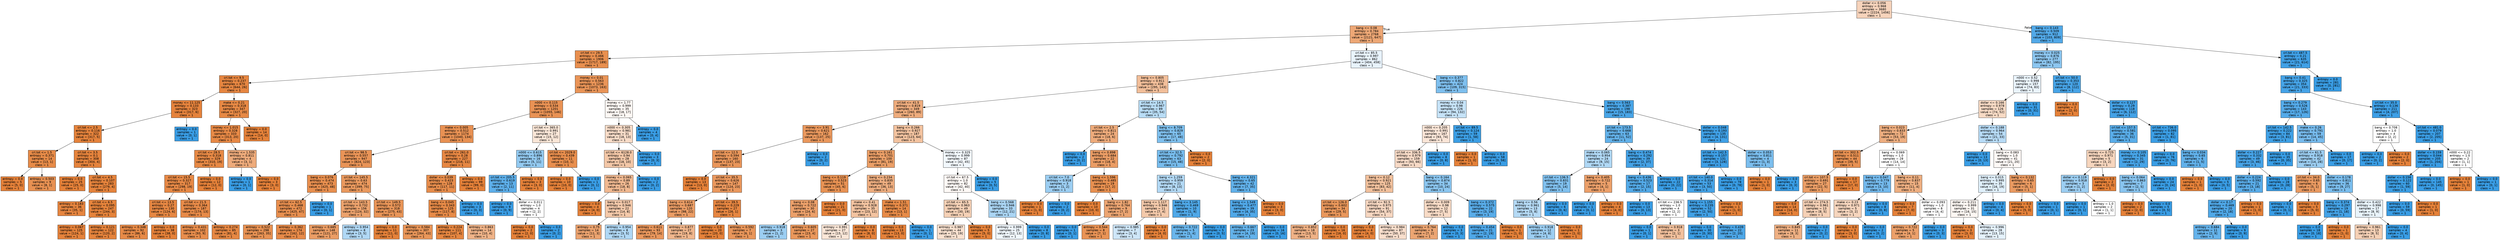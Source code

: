 digraph Tree {
node [shape=box, style="filled", color="black", fontname="helvetica"] ;
edge [fontname="helvetica"] ;
0 [label="dollar <= 0.056\nentropy = 0.968\nsamples = 3680\nvalue = [2224, 1456]\nclass = 1", fillcolor="#f6d3bb"] ;
1 [label="bang <= 0.08\nentropy = 0.784\nsamples = 2768\nvalue = [2121, 647]\nclass = 1", fillcolor="#eda775"] ;
0 -> 1 [labeldistance=2.5, labelangle=45, headlabel="True"] ;
2 [label="crl.tot <= 29.5\nentropy = 0.466\nsamples = 1906\nvalue = [1717, 189]\nclass = 1", fillcolor="#e88f4f"] ;
1 -> 2 ;
3 [label="crl.tot <= 9.5\nentropy = 0.237\nsamples = 670\nvalue = [644, 26]\nclass = 1", fillcolor="#e68641"] ;
2 -> 3 ;
4 [label="money <= 11.125\nentropy = 0.133\nsamples = 323\nvalue = [317, 6]\nclass = 1", fillcolor="#e5833d"] ;
3 -> 4 ;
5 [label="crl.tot <= 2.5\nentropy = 0.116\nsamples = 322\nvalue = [317, 5]\nclass = 1", fillcolor="#e5833c"] ;
4 -> 5 ;
6 [label="crl.tot <= 1.5\nentropy = 0.371\nsamples = 14\nvalue = [13, 1]\nclass = 1", fillcolor="#e78b48"] ;
5 -> 6 ;
7 [label="entropy = 0.0\nsamples = 5\nvalue = [5, 0]\nclass = 1", fillcolor="#e58139"] ;
6 -> 7 ;
8 [label="entropy = 0.503\nsamples = 9\nvalue = [8, 1]\nclass = 1", fillcolor="#e89152"] ;
6 -> 8 ;
9 [label="crl.tot <= 3.5\nentropy = 0.1\nsamples = 308\nvalue = [304, 4]\nclass = 1", fillcolor="#e5833c"] ;
5 -> 9 ;
10 [label="entropy = 0.0\nsamples = 25\nvalue = [25, 0]\nclass = 1", fillcolor="#e58139"] ;
9 -> 10 ;
11 [label="crl.tot <= 4.5\nentropy = 0.107\nsamples = 283\nvalue = [279, 4]\nclass = 1", fillcolor="#e5833c"] ;
9 -> 11 ;
12 [label="entropy = 0.183\nsamples = 36\nvalue = [35, 1]\nclass = 1", fillcolor="#e6853f"] ;
11 -> 12 ;
13 [label="crl.tot <= 6.5\nentropy = 0.095\nsamples = 247\nvalue = [244, 3]\nclass = 1", fillcolor="#e5833b"] ;
11 -> 13 ;
14 [label="entropy = 0.067\nsamples = 125\nvalue = [124, 1]\nclass = 1", fillcolor="#e5823b"] ;
13 -> 14 ;
15 [label="entropy = 0.121\nsamples = 122\nvalue = [120, 2]\nclass = 1", fillcolor="#e5833c"] ;
13 -> 15 ;
16 [label="entropy = 0.0\nsamples = 1\nvalue = [0, 1]\nclass = 1", fillcolor="#399de5"] ;
4 -> 16 ;
17 [label="make <= 0.21\nentropy = 0.318\nsamples = 347\nvalue = [327, 20]\nclass = 1", fillcolor="#e78945"] ;
3 -> 17 ;
18 [label="money <= 1.015\nentropy = 0.328\nsamples = 333\nvalue = [313, 20]\nclass = 1", fillcolor="#e78946"] ;
17 -> 18 ;
19 [label="crl.tot <= 28.5\nentropy = 0.318\nsamples = 329\nvalue = [310, 19]\nclass = 1", fillcolor="#e78945"] ;
18 -> 19 ;
20 [label="crl.tot <= 15.5\nentropy = 0.327\nsamples = 317\nvalue = [298, 19]\nclass = 1", fillcolor="#e78946"] ;
19 -> 20 ;
21 [label="crl.tot <= 13.5\nentropy = 0.27\nsamples = 130\nvalue = [124, 6]\nclass = 1", fillcolor="#e68743"] ;
20 -> 21 ;
22 [label="entropy = 0.348\nsamples = 92\nvalue = [86, 6]\nclass = 1", fillcolor="#e78a47"] ;
21 -> 22 ;
23 [label="entropy = 0.0\nsamples = 38\nvalue = [38, 0]\nclass = 1", fillcolor="#e58139"] ;
21 -> 23 ;
24 [label="crl.tot <= 21.5\nentropy = 0.364\nsamples = 187\nvalue = [174, 13]\nclass = 1", fillcolor="#e78a48"] ;
20 -> 24 ;
25 [label="entropy = 0.431\nsamples = 102\nvalue = [93, 9]\nclass = 1", fillcolor="#e88d4c"] ;
24 -> 25 ;
26 [label="entropy = 0.274\nsamples = 85\nvalue = [81, 4]\nclass = 1", fillcolor="#e68743"] ;
24 -> 26 ;
27 [label="entropy = 0.0\nsamples = 12\nvalue = [12, 0]\nclass = 1", fillcolor="#e58139"] ;
19 -> 27 ;
28 [label="money <= 1.535\nentropy = 0.811\nsamples = 4\nvalue = [3, 1]\nclass = 1", fillcolor="#eeab7b"] ;
18 -> 28 ;
29 [label="entropy = 0.0\nsamples = 1\nvalue = [0, 1]\nclass = 1", fillcolor="#399de5"] ;
28 -> 29 ;
30 [label="entropy = 0.0\nsamples = 3\nvalue = [3, 0]\nclass = 1", fillcolor="#e58139"] ;
28 -> 30 ;
31 [label="entropy = 0.0\nsamples = 14\nvalue = [14, 0]\nclass = 1", fillcolor="#e58139"] ;
17 -> 31 ;
32 [label="money <= 0.01\nentropy = 0.563\nsamples = 1236\nvalue = [1073, 163]\nclass = 1", fillcolor="#e99457"] ;
2 -> 32 ;
33 [label="n000 <= 0.115\nentropy = 0.534\nsamples = 1201\nvalue = [1055, 146]\nclass = 1", fillcolor="#e99254"] ;
32 -> 33 ;
34 [label="make <= 0.005\nentropy = 0.512\nsamples = 1174\nvalue = [1040, 134]\nclass = 1", fillcolor="#e89153"] ;
33 -> 34 ;
35 [label="crl.tot <= 98.5\nentropy = 0.557\nsamples = 947\nvalue = [824, 123]\nclass = 1", fillcolor="#e99457"] ;
34 -> 35 ;
36 [label="bang <= 0.076\nentropy = 0.474\nsamples = 473\nvalue = [425, 48]\nclass = 1", fillcolor="#e88f4f"] ;
35 -> 36 ;
37 [label="crl.tot <= 62.5\nentropy = 0.468\nsamples = 472\nvalue = [425, 47]\nclass = 1", fillcolor="#e88f4f"] ;
36 -> 37 ;
38 [label="entropy = 0.522\nsamples = 298\nvalue = [263, 35]\nclass = 1", fillcolor="#e89253"] ;
37 -> 38 ;
39 [label="entropy = 0.362\nsamples = 174\nvalue = [162, 12]\nclass = 1", fillcolor="#e78a48"] ;
37 -> 39 ;
40 [label="entropy = 0.0\nsamples = 1\nvalue = [0, 1]\nclass = 1", fillcolor="#399de5"] ;
36 -> 40 ;
41 [label="crl.tot <= 145.5\nentropy = 0.63\nsamples = 474\nvalue = [399, 75]\nclass = 1", fillcolor="#ea995e"] ;
35 -> 41 ;
42 [label="crl.tot <= 143.5\nentropy = 0.732\nsamples = 156\nvalue = [124, 32]\nclass = 1", fillcolor="#eca26c"] ;
41 -> 42 ;
43 [label="entropy = 0.685\nsamples = 148\nvalue = [121, 27]\nclass = 1", fillcolor="#eb9d65"] ;
42 -> 43 ;
44 [label="entropy = 0.954\nsamples = 8\nvalue = [3, 5]\nclass = 1", fillcolor="#b0d8f5"] ;
42 -> 44 ;
45 [label="crl.tot <= 149.5\nentropy = 0.572\nsamples = 318\nvalue = [275, 43]\nclass = 1", fillcolor="#e99558"] ;
41 -> 45 ;
46 [label="entropy = 0.0\nsamples = 11\nvalue = [11, 0]\nclass = 1", fillcolor="#e58139"] ;
45 -> 46 ;
47 [label="entropy = 0.584\nsamples = 307\nvalue = [264, 43]\nclass = 1", fillcolor="#e99659"] ;
45 -> 47 ;
48 [label="crl.tot <= 261.0\nentropy = 0.28\nsamples = 227\nvalue = [216, 11]\nclass = 1", fillcolor="#e68743"] ;
34 -> 48 ;
49 [label="dollar <= 0.039\nentropy = 0.423\nsamples = 128\nvalue = [117, 11]\nclass = 1", fillcolor="#e78d4c"] ;
48 -> 49 ;
50 [label="bang <= 0.045\nentropy = 0.343\nsamples = 125\nvalue = [117, 8]\nclass = 1", fillcolor="#e78a47"] ;
49 -> 50 ;
51 [label="entropy = 0.224\nsamples = 111\nvalue = [107, 4]\nclass = 1", fillcolor="#e68640"] ;
50 -> 51 ;
52 [label="entropy = 0.863\nsamples = 14\nvalue = [10, 4]\nclass = 1", fillcolor="#efb388"] ;
50 -> 52 ;
53 [label="entropy = 0.0\nsamples = 3\nvalue = [0, 3]\nclass = 1", fillcolor="#399de5"] ;
49 -> 53 ;
54 [label="entropy = 0.0\nsamples = 99\nvalue = [99, 0]\nclass = 1", fillcolor="#e58139"] ;
48 -> 54 ;
55 [label="crl.tot <= 365.0\nentropy = 0.991\nsamples = 27\nvalue = [15, 12]\nclass = 1", fillcolor="#fae6d7"] ;
33 -> 55 ;
56 [label="n000 <= 0.615\nentropy = 0.896\nsamples = 16\nvalue = [5, 11]\nclass = 1", fillcolor="#93caf1"] ;
55 -> 56 ;
57 [label="crl.tot <= 205.5\nentropy = 0.619\nsamples = 13\nvalue = [2, 11]\nclass = 1", fillcolor="#5dafea"] ;
56 -> 57 ;
58 [label="entropy = 0.0\nsamples = 9\nvalue = [0, 9]\nclass = 1", fillcolor="#399de5"] ;
57 -> 58 ;
59 [label="dollar <= 0.011\nentropy = 1.0\nsamples = 4\nvalue = [2, 2]\nclass = 1", fillcolor="#ffffff"] ;
57 -> 59 ;
60 [label="entropy = 0.0\nsamples = 2\nvalue = [2, 0]\nclass = 1", fillcolor="#e58139"] ;
59 -> 60 ;
61 [label="entropy = 0.0\nsamples = 2\nvalue = [0, 2]\nclass = 1", fillcolor="#399de5"] ;
59 -> 61 ;
62 [label="entropy = 0.0\nsamples = 3\nvalue = [3, 0]\nclass = 1", fillcolor="#e58139"] ;
56 -> 62 ;
63 [label="crl.tot <= 2029.0\nentropy = 0.439\nsamples = 11\nvalue = [10, 1]\nclass = 1", fillcolor="#e88e4d"] ;
55 -> 63 ;
64 [label="entropy = 0.0\nsamples = 10\nvalue = [10, 0]\nclass = 1", fillcolor="#e58139"] ;
63 -> 64 ;
65 [label="entropy = 0.0\nsamples = 1\nvalue = [0, 1]\nclass = 1", fillcolor="#399de5"] ;
63 -> 65 ;
66 [label="money <= 1.77\nentropy = 0.999\nsamples = 35\nvalue = [18, 17]\nclass = 1", fillcolor="#fef8f4"] ;
32 -> 66 ;
67 [label="n000 <= 0.305\nentropy = 0.981\nsamples = 31\nvalue = [18, 13]\nclass = 1", fillcolor="#f8dcc8"] ;
66 -> 67 ;
68 [label="crl.tot <= 6128.0\nentropy = 0.94\nsamples = 28\nvalue = [18, 10]\nclass = 1", fillcolor="#f3c7a7"] ;
67 -> 68 ;
69 [label="money <= 0.065\nentropy = 0.89\nsamples = 26\nvalue = [18, 8]\nclass = 1", fillcolor="#f1b991"] ;
68 -> 69 ;
70 [label="entropy = 0.0\nsamples = 4\nvalue = [4, 0]\nclass = 1", fillcolor="#e58139"] ;
69 -> 70 ;
71 [label="bang <= 0.017\nentropy = 0.946\nsamples = 22\nvalue = [14, 8]\nclass = 1", fillcolor="#f4c9aa"] ;
69 -> 71 ;
72 [label="entropy = 0.75\nsamples = 14\nvalue = [11, 3]\nclass = 1", fillcolor="#eca36f"] ;
71 -> 72 ;
73 [label="entropy = 0.954\nsamples = 8\nvalue = [3, 5]\nclass = 1", fillcolor="#b0d8f5"] ;
71 -> 73 ;
74 [label="entropy = 0.0\nsamples = 2\nvalue = [0, 2]\nclass = 1", fillcolor="#399de5"] ;
68 -> 74 ;
75 [label="entropy = 0.0\nsamples = 3\nvalue = [0, 3]\nclass = 1", fillcolor="#399de5"] ;
67 -> 75 ;
76 [label="entropy = 0.0\nsamples = 4\nvalue = [0, 4]\nclass = 1", fillcolor="#399de5"] ;
66 -> 76 ;
77 [label="crl.tot <= 85.5\nentropy = 0.997\nsamples = 862\nvalue = [404, 458]\nclass = 1", fillcolor="#e8f3fc"] ;
1 -> 77 ;
78 [label="bang <= 0.805\nentropy = 0.911\nsamples = 438\nvalue = [295, 143]\nclass = 1", fillcolor="#f2be99"] ;
77 -> 78 ;
79 [label="crl.tot <= 41.5\nentropy = 0.819\nsamples = 349\nvalue = [260, 89]\nclass = 1", fillcolor="#eeac7d"] ;
78 -> 79 ;
80 [label="money <= 3.91\nentropy = 0.621\nsamples = 162\nvalue = [137, 25]\nclass = 1", fillcolor="#ea985d"] ;
79 -> 80 ;
81 [label="crl.tot <= 12.5\nentropy = 0.594\nsamples = 160\nvalue = [137, 23]\nclass = 1", fillcolor="#e9965a"] ;
80 -> 81 ;
82 [label="entropy = 0.0\nsamples = 13\nvalue = [13, 0]\nclass = 1", fillcolor="#e58139"] ;
81 -> 82 ;
83 [label="crl.tot <= 35.5\nentropy = 0.626\nsamples = 147\nvalue = [124, 23]\nclass = 1", fillcolor="#ea985e"] ;
81 -> 83 ;
84 [label="bang <= 0.614\nentropy = 0.687\nsamples = 120\nvalue = [98, 22]\nclass = 1", fillcolor="#eb9d65"] ;
83 -> 84 ;
85 [label="entropy = 0.611\nsamples = 93\nvalue = [79, 14]\nclass = 1", fillcolor="#ea975c"] ;
84 -> 85 ;
86 [label="entropy = 0.877\nsamples = 27\nvalue = [19, 8]\nclass = 1", fillcolor="#f0b68c"] ;
84 -> 86 ;
87 [label="crl.tot <= 39.5\nentropy = 0.229\nsamples = 27\nvalue = [26, 1]\nclass = 1", fillcolor="#e68641"] ;
83 -> 87 ;
88 [label="entropy = 0.0\nsamples = 20\nvalue = [20, 0]\nclass = 1", fillcolor="#e58139"] ;
87 -> 88 ;
89 [label="entropy = 0.592\nsamples = 7\nvalue = [6, 1]\nclass = 1", fillcolor="#e9965a"] ;
87 -> 89 ;
90 [label="entropy = 0.0\nsamples = 2\nvalue = [0, 2]\nclass = 1", fillcolor="#399de5"] ;
80 -> 90 ;
91 [label="bang <= 0.266\nentropy = 0.927\nsamples = 187\nvalue = [123, 64]\nclass = 1", fillcolor="#f3c3a0"] ;
79 -> 91 ;
92 [label="bang <= 0.161\nentropy = 0.701\nsamples = 100\nvalue = [81, 19]\nclass = 1", fillcolor="#eb9f67"] ;
91 -> 92 ;
93 [label="bang <= 0.119\nentropy = 0.523\nsamples = 51\nvalue = [45, 6]\nclass = 1", fillcolor="#e89253"] ;
92 -> 93 ;
94 [label="bang <= 0.08\nentropy = 0.722\nsamples = 30\nvalue = [24, 6]\nclass = 1", fillcolor="#eca06a"] ;
93 -> 94 ;
95 [label="entropy = 0.918\nsamples = 3\nvalue = [1, 2]\nclass = 1", fillcolor="#9ccef2"] ;
94 -> 95 ;
96 [label="entropy = 0.605\nsamples = 27\nvalue = [23, 4]\nclass = 1", fillcolor="#ea975b"] ;
94 -> 96 ;
97 [label="entropy = 0.0\nsamples = 21\nvalue = [21, 0]\nclass = 1", fillcolor="#e58139"] ;
93 -> 97 ;
98 [label="bang <= 0.234\nentropy = 0.835\nsamples = 49\nvalue = [36, 13]\nclass = 1", fillcolor="#eeae80"] ;
92 -> 98 ;
99 [label="make <= 0.41\nentropy = 0.928\nsamples = 35\nvalue = [23, 12]\nclass = 1", fillcolor="#f3c3a0"] ;
98 -> 99 ;
100 [label="entropy = 0.991\nsamples = 27\nvalue = [15, 12]\nclass = 1", fillcolor="#fae6d7"] ;
99 -> 100 ;
101 [label="entropy = 0.0\nsamples = 8\nvalue = [8, 0]\nclass = 1", fillcolor="#e58139"] ;
99 -> 101 ;
102 [label="make <= 1.51\nentropy = 0.371\nsamples = 14\nvalue = [13, 1]\nclass = 1", fillcolor="#e78b48"] ;
98 -> 102 ;
103 [label="entropy = 0.0\nsamples = 13\nvalue = [13, 0]\nclass = 1", fillcolor="#e58139"] ;
102 -> 103 ;
104 [label="entropy = 0.0\nsamples = 1\nvalue = [0, 1]\nclass = 1", fillcolor="#399de5"] ;
102 -> 104 ;
105 [label="money <= 0.325\nentropy = 0.999\nsamples = 87\nvalue = [42, 45]\nclass = 1", fillcolor="#f2f8fd"] ;
91 -> 105 ;
106 [label="crl.tot <= 67.5\nentropy = 1.0\nsamples = 82\nvalue = [42, 40]\nclass = 1", fillcolor="#fef9f6"] ;
105 -> 106 ;
107 [label="crl.tot <= 65.5\nentropy = 0.963\nsamples = 49\nvalue = [30, 19]\nclass = 1", fillcolor="#f5d1b6"] ;
106 -> 107 ;
108 [label="entropy = 0.987\nsamples = 44\nvalue = [25, 19]\nclass = 1", fillcolor="#f9e1cf"] ;
107 -> 108 ;
109 [label="entropy = 0.0\nsamples = 5\nvalue = [5, 0]\nclass = 1", fillcolor="#e58139"] ;
107 -> 109 ;
110 [label="bang <= 0.568\nentropy = 0.946\nsamples = 33\nvalue = [12, 21]\nclass = 1", fillcolor="#aad5f4"] ;
106 -> 110 ;
111 [label="entropy = 0.999\nsamples = 25\nvalue = [12, 13]\nclass = 1", fillcolor="#f0f7fd"] ;
110 -> 111 ;
112 [label="entropy = 0.0\nsamples = 8\nvalue = [0, 8]\nclass = 1", fillcolor="#399de5"] ;
110 -> 112 ;
113 [label="entropy = 0.0\nsamples = 5\nvalue = [0, 5]\nclass = 1", fillcolor="#399de5"] ;
105 -> 113 ;
114 [label="crl.tot <= 14.5\nentropy = 0.967\nsamples = 89\nvalue = [35, 54]\nclass = 1", fillcolor="#b9ddf6"] ;
78 -> 114 ;
115 [label="crl.tot <= 2.5\nentropy = 0.811\nsamples = 24\nvalue = [18, 6]\nclass = 1", fillcolor="#eeab7b"] ;
114 -> 115 ;
116 [label="entropy = 0.0\nsamples = 2\nvalue = [0, 2]\nclass = 1", fillcolor="#399de5"] ;
115 -> 116 ;
117 [label="bang <= 0.898\nentropy = 0.684\nsamples = 22\nvalue = [18, 4]\nclass = 1", fillcolor="#eb9d65"] ;
115 -> 117 ;
118 [label="crl.tot <= 7.0\nentropy = 0.918\nsamples = 3\nvalue = [1, 2]\nclass = 1", fillcolor="#9ccef2"] ;
117 -> 118 ;
119 [label="entropy = 0.0\nsamples = 1\nvalue = [1, 0]\nclass = 1", fillcolor="#e58139"] ;
118 -> 119 ;
120 [label="entropy = 0.0\nsamples = 2\nvalue = [0, 2]\nclass = 1", fillcolor="#399de5"] ;
118 -> 120 ;
121 [label="bang <= 1.596\nentropy = 0.485\nsamples = 19\nvalue = [17, 2]\nclass = 1", fillcolor="#e89050"] ;
117 -> 121 ;
122 [label="entropy = 0.0\nsamples = 10\nvalue = [10, 0]\nclass = 1", fillcolor="#e58139"] ;
121 -> 122 ;
123 [label="bang <= 1.82\nentropy = 0.764\nsamples = 9\nvalue = [7, 2]\nclass = 1", fillcolor="#eca572"] ;
121 -> 123 ;
124 [label="entropy = 0.0\nsamples = 1\nvalue = [0, 1]\nclass = 1", fillcolor="#399de5"] ;
123 -> 124 ;
125 [label="entropy = 0.544\nsamples = 8\nvalue = [7, 1]\nclass = 1", fillcolor="#e99355"] ;
123 -> 125 ;
126 [label="bang <= 8.709\nentropy = 0.829\nsamples = 65\nvalue = [17, 48]\nclass = 1", fillcolor="#7fc0ee"] ;
114 -> 126 ;
127 [label="crl.tot <= 32.5\nentropy = 0.792\nsamples = 63\nvalue = [15, 48]\nclass = 1", fillcolor="#77bced"] ;
126 -> 127 ;
128 [label="bang <= 1.259\nentropy = 0.959\nsamples = 21\nvalue = [8, 13]\nclass = 1", fillcolor="#b3d9f5"] ;
127 -> 128 ;
129 [label="bang <= 1.117\nentropy = 0.946\nsamples = 11\nvalue = [7, 4]\nclass = 1", fillcolor="#f4c9aa"] ;
128 -> 129 ;
130 [label="entropy = 0.985\nsamples = 7\nvalue = [3, 4]\nclass = 1", fillcolor="#cee6f8"] ;
129 -> 130 ;
131 [label="entropy = 0.0\nsamples = 4\nvalue = [4, 0]\nclass = 1", fillcolor="#e58139"] ;
129 -> 131 ;
132 [label="bang <= 3.145\nentropy = 0.469\nsamples = 10\nvalue = [1, 9]\nclass = 1", fillcolor="#4fa8e8"] ;
128 -> 132 ;
133 [label="entropy = 0.722\nsamples = 5\nvalue = [1, 4]\nclass = 1", fillcolor="#6ab6ec"] ;
132 -> 133 ;
134 [label="entropy = 0.0\nsamples = 5\nvalue = [0, 5]\nclass = 1", fillcolor="#399de5"] ;
132 -> 134 ;
135 [label="bang <= 4.321\nentropy = 0.65\nsamples = 42\nvalue = [7, 35]\nclass = 1", fillcolor="#61b1ea"] ;
127 -> 135 ;
136 [label="bang <= 1.549\nentropy = 0.477\nsamples = 39\nvalue = [4, 35]\nclass = 1", fillcolor="#50a8e8"] ;
135 -> 136 ;
137 [label="entropy = 0.667\nsamples = 23\nvalue = [4, 19]\nclass = 1", fillcolor="#63b2ea"] ;
136 -> 137 ;
138 [label="entropy = 0.0\nsamples = 16\nvalue = [0, 16]\nclass = 1", fillcolor="#399de5"] ;
136 -> 138 ;
139 [label="entropy = 0.0\nsamples = 3\nvalue = [3, 0]\nclass = 1", fillcolor="#e58139"] ;
135 -> 139 ;
140 [label="entropy = 0.0\nsamples = 2\nvalue = [2, 0]\nclass = 1", fillcolor="#e58139"] ;
126 -> 140 ;
141 [label="bang <= 0.377\nentropy = 0.822\nsamples = 424\nvalue = [109, 315]\nclass = 1", fillcolor="#7ebfee"] ;
77 -> 141 ;
142 [label="money <= 0.04\nentropy = 0.98\nsamples = 226\nvalue = [94, 132]\nclass = 1", fillcolor="#c6e3f8"] ;
141 -> 142 ;
143 [label="n000 <= 0.205\nentropy = 0.991\nsamples = 167\nvalue = [93, 74]\nclass = 1", fillcolor="#fae5d7"] ;
142 -> 143 ;
144 [label="crl.tot <= 336.5\nentropy = 0.979\nsamples = 159\nvalue = [93, 66]\nclass = 1", fillcolor="#f7dac6"] ;
143 -> 144 ;
145 [label="bang <= 0.12\nentropy = 0.921\nsamples = 125\nvalue = [83, 42]\nclass = 1", fillcolor="#f2c19d"] ;
144 -> 145 ;
146 [label="crl.tot <= 126.0\nentropy = 0.602\nsamples = 34\nvalue = [29, 5]\nclass = 1", fillcolor="#e9975b"] ;
145 -> 146 ;
147 [label="entropy = 0.852\nsamples = 18\nvalue = [13, 5]\nclass = 1", fillcolor="#efb185"] ;
146 -> 147 ;
148 [label="entropy = 0.0\nsamples = 16\nvalue = [16, 0]\nclass = 1", fillcolor="#e58139"] ;
146 -> 148 ;
149 [label="crl.tot <= 92.5\nentropy = 0.975\nsamples = 91\nvalue = [54, 37]\nclass = 1", fillcolor="#f7d7c1"] ;
145 -> 149 ;
150 [label="entropy = 0.0\nsamples = 4\nvalue = [4, 0]\nclass = 1", fillcolor="#e58139"] ;
149 -> 150 ;
151 [label="entropy = 0.984\nsamples = 87\nvalue = [50, 37]\nclass = 1", fillcolor="#f8decc"] ;
149 -> 151 ;
152 [label="bang <= 0.164\nentropy = 0.874\nsamples = 34\nvalue = [10, 24]\nclass = 1", fillcolor="#8bc6f0"] ;
144 -> 152 ;
153 [label="dollar <= 0.009\nentropy = 0.98\nsamples = 12\nvalue = [7, 5]\nclass = 1", fillcolor="#f8dbc6"] ;
152 -> 153 ;
154 [label="entropy = 0.764\nsamples = 9\nvalue = [7, 2]\nclass = 1", fillcolor="#eca572"] ;
153 -> 154 ;
155 [label="entropy = 0.0\nsamples = 3\nvalue = [0, 3]\nclass = 1", fillcolor="#399de5"] ;
153 -> 155 ;
156 [label="bang <= 0.372\nentropy = 0.575\nsamples = 22\nvalue = [3, 19]\nclass = 1", fillcolor="#58ace9"] ;
152 -> 156 ;
157 [label="entropy = 0.454\nsamples = 21\nvalue = [2, 19]\nclass = 1", fillcolor="#4ea7e8"] ;
156 -> 157 ;
158 [label="entropy = 0.0\nsamples = 1\nvalue = [1, 0]\nclass = 1", fillcolor="#e58139"] ;
156 -> 158 ;
159 [label="entropy = 0.0\nsamples = 8\nvalue = [0, 8]\nclass = 1", fillcolor="#399de5"] ;
143 -> 159 ;
160 [label="crl.tot <= 89.5\nentropy = 0.124\nsamples = 59\nvalue = [1, 58]\nclass = 1", fillcolor="#3c9fe5"] ;
142 -> 160 ;
161 [label="entropy = 0.0\nsamples = 1\nvalue = [1, 0]\nclass = 1", fillcolor="#e58139"] ;
160 -> 161 ;
162 [label="entropy = 0.0\nsamples = 58\nvalue = [0, 58]\nclass = 1", fillcolor="#399de5"] ;
160 -> 162 ;
163 [label="bang <= 0.563\nentropy = 0.387\nsamples = 198\nvalue = [15, 183]\nclass = 1", fillcolor="#49a5e7"] ;
141 -> 163 ;
164 [label="crl.tot <= 173.5\nentropy = 0.668\nsamples = 63\nvalue = [11, 52]\nclass = 1", fillcolor="#63b2ea"] ;
163 -> 164 ;
165 [label="make <= 0.065\nentropy = 0.954\nsamples = 24\nvalue = [9, 15]\nclass = 1", fillcolor="#b0d8f5"] ;
164 -> 165 ;
166 [label="crl.tot <= 136.5\nentropy = 0.831\nsamples = 19\nvalue = [5, 14]\nclass = 1", fillcolor="#80c0ee"] ;
165 -> 166 ;
167 [label="bang <= 0.56\nentropy = 0.961\nsamples = 13\nvalue = [5, 8]\nclass = 1", fillcolor="#b5daf5"] ;
166 -> 167 ;
168 [label="entropy = 0.918\nsamples = 12\nvalue = [4, 8]\nclass = 1", fillcolor="#9ccef2"] ;
167 -> 168 ;
169 [label="entropy = 0.0\nsamples = 1\nvalue = [1, 0]\nclass = 1", fillcolor="#e58139"] ;
167 -> 169 ;
170 [label="entropy = 0.0\nsamples = 6\nvalue = [0, 6]\nclass = 1", fillcolor="#399de5"] ;
166 -> 170 ;
171 [label="bang <= 0.405\nentropy = 0.722\nsamples = 5\nvalue = [4, 1]\nclass = 1", fillcolor="#eca06a"] ;
165 -> 171 ;
172 [label="entropy = 0.0\nsamples = 1\nvalue = [0, 1]\nclass = 1", fillcolor="#399de5"] ;
171 -> 172 ;
173 [label="entropy = 0.0\nsamples = 4\nvalue = [4, 0]\nclass = 1", fillcolor="#e58139"] ;
171 -> 173 ;
174 [label="bang <= 0.474\nentropy = 0.292\nsamples = 39\nvalue = [2, 37]\nclass = 1", fillcolor="#44a2e6"] ;
164 -> 174 ;
175 [label="bang <= 0.436\nentropy = 0.523\nsamples = 17\nvalue = [2, 15]\nclass = 1", fillcolor="#53aae8"] ;
174 -> 175 ;
176 [label="entropy = 0.0\nsamples = 13\nvalue = [0, 13]\nclass = 1", fillcolor="#399de5"] ;
175 -> 176 ;
177 [label="crl.tot <= 236.5\nentropy = 1.0\nsamples = 4\nvalue = [2, 2]\nclass = 1", fillcolor="#ffffff"] ;
175 -> 177 ;
178 [label="entropy = 0.0\nsamples = 1\nvalue = [0, 1]\nclass = 1", fillcolor="#399de5"] ;
177 -> 178 ;
179 [label="entropy = 0.918\nsamples = 3\nvalue = [2, 1]\nclass = 1", fillcolor="#f2c09c"] ;
177 -> 179 ;
180 [label="entropy = 0.0\nsamples = 22\nvalue = [0, 22]\nclass = 1", fillcolor="#399de5"] ;
174 -> 180 ;
181 [label="dollar <= 0.048\nentropy = 0.193\nsamples = 135\nvalue = [4, 131]\nclass = 1", fillcolor="#3fa0e6"] ;
163 -> 181 ;
182 [label="crl.tot <= 142.5\nentropy = 0.157\nsamples = 131\nvalue = [3, 128]\nclass = 1", fillcolor="#3e9fe6"] ;
181 -> 182 ;
183 [label="crl.tot <= 140.0\nentropy = 0.314\nsamples = 53\nvalue = [3, 50]\nclass = 1", fillcolor="#45a3e7"] ;
182 -> 183 ;
184 [label="bang <= 1.155\nentropy = 0.235\nsamples = 52\nvalue = [2, 50]\nclass = 1", fillcolor="#41a1e6"] ;
183 -> 184 ;
185 [label="entropy = 0.0\nsamples = 30\nvalue = [0, 30]\nclass = 1", fillcolor="#399de5"] ;
184 -> 185 ;
186 [label="entropy = 0.439\nsamples = 22\nvalue = [2, 20]\nclass = 1", fillcolor="#4da7e8"] ;
184 -> 186 ;
187 [label="entropy = 0.0\nsamples = 1\nvalue = [1, 0]\nclass = 1", fillcolor="#e58139"] ;
183 -> 187 ;
188 [label="entropy = 0.0\nsamples = 78\nvalue = [0, 78]\nclass = 1", fillcolor="#399de5"] ;
182 -> 188 ;
189 [label="dollar <= 0.053\nentropy = 0.811\nsamples = 4\nvalue = [1, 3]\nclass = 1", fillcolor="#7bbeee"] ;
181 -> 189 ;
190 [label="entropy = 0.0\nsamples = 1\nvalue = [1, 0]\nclass = 1", fillcolor="#e58139"] ;
189 -> 190 ;
191 [label="entropy = 0.0\nsamples = 3\nvalue = [0, 3]\nclass = 1", fillcolor="#399de5"] ;
189 -> 191 ;
192 [label="bang <= 0.143\nentropy = 0.509\nsamples = 912\nvalue = [103, 809]\nclass = 1", fillcolor="#52a9e8"] ;
0 -> 192 [labeldistance=2.5, labelangle=-45, headlabel="False"] ;
193 [label="money <= 0.025\nentropy = 0.876\nsamples = 277\nvalue = [82, 195]\nclass = 1", fillcolor="#8cc6f0"] ;
192 -> 193 ;
194 [label="n000 <= 0.52\nentropy = 0.998\nsamples = 157\nvalue = [74, 83]\nclass = 1", fillcolor="#eaf4fc"] ;
193 -> 194 ;
195 [label="dollar <= 0.166\nentropy = 0.978\nsamples = 126\nvalue = [74, 52]\nclass = 1", fillcolor="#f7dac4"] ;
194 -> 195 ;
196 [label="bang <= 0.023\nentropy = 0.833\nsamples = 72\nvalue = [53, 19]\nclass = 1", fillcolor="#eeae80"] ;
195 -> 196 ;
197 [label="crl.tot <= 302.5\nentropy = 0.511\nsamples = 44\nvalue = [39, 5]\nclass = 1", fillcolor="#e89152"] ;
196 -> 197 ;
198 [label="crl.tot <= 107.5\nentropy = 0.691\nsamples = 27\nvalue = [22, 5]\nclass = 1", fillcolor="#eb9e66"] ;
197 -> 198 ;
199 [label="entropy = 0.0\nsamples = 14\nvalue = [14, 0]\nclass = 1", fillcolor="#e58139"] ;
198 -> 199 ;
200 [label="crl.tot <= 274.5\nentropy = 0.961\nsamples = 13\nvalue = [8, 5]\nclass = 1", fillcolor="#f5d0b5"] ;
198 -> 200 ;
201 [label="entropy = 0.845\nsamples = 11\nvalue = [8, 3]\nclass = 1", fillcolor="#efb083"] ;
200 -> 201 ;
202 [label="entropy = 0.0\nsamples = 2\nvalue = [0, 2]\nclass = 1", fillcolor="#399de5"] ;
200 -> 202 ;
203 [label="entropy = 0.0\nsamples = 17\nvalue = [17, 0]\nclass = 1", fillcolor="#e58139"] ;
197 -> 203 ;
204 [label="bang <= 0.069\nentropy = 1.0\nsamples = 28\nvalue = [14, 14]\nclass = 1", fillcolor="#ffffff"] ;
196 -> 204 ;
205 [label="bang <= 0.047\nentropy = 0.779\nsamples = 13\nvalue = [3, 10]\nclass = 1", fillcolor="#74baed"] ;
204 -> 205 ;
206 [label="make <= 0.23\nentropy = 0.971\nsamples = 5\nvalue = [3, 2]\nclass = 1", fillcolor="#f6d5bd"] ;
205 -> 206 ;
207 [label="entropy = 0.0\nsamples = 3\nvalue = [3, 0]\nclass = 1", fillcolor="#e58139"] ;
206 -> 207 ;
208 [label="entropy = 0.0\nsamples = 2\nvalue = [0, 2]\nclass = 1", fillcolor="#399de5"] ;
206 -> 208 ;
209 [label="entropy = 0.0\nsamples = 8\nvalue = [0, 8]\nclass = 1", fillcolor="#399de5"] ;
205 -> 209 ;
210 [label="bang <= 0.11\nentropy = 0.837\nsamples = 15\nvalue = [11, 4]\nclass = 1", fillcolor="#eeaf81"] ;
204 -> 210 ;
211 [label="entropy = 0.0\nsamples = 7\nvalue = [7, 0]\nclass = 1", fillcolor="#e58139"] ;
210 -> 211 ;
212 [label="dollar <= 0.093\nentropy = 1.0\nsamples = 8\nvalue = [4, 4]\nclass = 1", fillcolor="#ffffff"] ;
210 -> 212 ;
213 [label="entropy = 0.722\nsamples = 5\nvalue = [4, 1]\nclass = 1", fillcolor="#eca06a"] ;
212 -> 213 ;
214 [label="entropy = 0.0\nsamples = 3\nvalue = [0, 3]\nclass = 1", fillcolor="#399de5"] ;
212 -> 214 ;
215 [label="dollar <= 0.188\nentropy = 0.964\nsamples = 54\nvalue = [21, 33]\nclass = 1", fillcolor="#b7dbf6"] ;
195 -> 215 ;
216 [label="entropy = 0.0\nsamples = 13\nvalue = [0, 13]\nclass = 1", fillcolor="#399de5"] ;
215 -> 216 ;
217 [label="bang <= 0.083\nentropy = 1.0\nsamples = 41\nvalue = [21, 20]\nclass = 1", fillcolor="#fef9f6"] ;
215 -> 217 ;
218 [label="bang <= 0.015\nentropy = 0.995\nsamples = 35\nvalue = [16, 19]\nclass = 1", fillcolor="#e0f0fb"] ;
217 -> 218 ;
219 [label="dollar <= 0.211\nentropy = 0.999\nsamples = 31\nvalue = [16, 15]\nclass = 1", fillcolor="#fdf7f3"] ;
218 -> 219 ;
220 [label="entropy = 0.0\nsamples = 3\nvalue = [3, 0]\nclass = 1", fillcolor="#e58139"] ;
219 -> 220 ;
221 [label="entropy = 0.996\nsamples = 28\nvalue = [13, 15]\nclass = 1", fillcolor="#e5f2fc"] ;
219 -> 221 ;
222 [label="entropy = 0.0\nsamples = 4\nvalue = [0, 4]\nclass = 1", fillcolor="#399de5"] ;
218 -> 222 ;
223 [label="bang <= 0.132\nentropy = 0.65\nsamples = 6\nvalue = [5, 1]\nclass = 1", fillcolor="#ea9a61"] ;
217 -> 223 ;
224 [label="entropy = 0.0\nsamples = 5\nvalue = [5, 0]\nclass = 1", fillcolor="#e58139"] ;
223 -> 224 ;
225 [label="entropy = 0.0\nsamples = 1\nvalue = [0, 1]\nclass = 1", fillcolor="#399de5"] ;
223 -> 225 ;
226 [label="entropy = 0.0\nsamples = 31\nvalue = [0, 31]\nclass = 1", fillcolor="#399de5"] ;
194 -> 226 ;
227 [label="crl.tot <= 50.0\nentropy = 0.353\nsamples = 120\nvalue = [8, 112]\nclass = 1", fillcolor="#47a4e7"] ;
193 -> 227 ;
228 [label="entropy = 0.0\nsamples = 2\nvalue = [2, 0]\nclass = 1", fillcolor="#e58139"] ;
227 -> 228 ;
229 [label="dollar <= 0.127\nentropy = 0.29\nsamples = 118\nvalue = [6, 112]\nclass = 1", fillcolor="#44a2e6"] ;
227 -> 229 ;
230 [label="crl.tot <= 157.5\nentropy = 0.581\nsamples = 36\nvalue = [5, 31]\nclass = 1", fillcolor="#59ade9"] ;
229 -> 230 ;
231 [label="money <= 0.725\nentropy = 0.971\nsamples = 5\nvalue = [3, 2]\nclass = 1", fillcolor="#f6d5bd"] ;
230 -> 231 ;
232 [label="dollar <= 0.119\nentropy = 0.918\nsamples = 3\nvalue = [1, 2]\nclass = 1", fillcolor="#9ccef2"] ;
231 -> 232 ;
233 [label="entropy = 0.0\nsamples = 1\nvalue = [0, 1]\nclass = 1", fillcolor="#399de5"] ;
232 -> 233 ;
234 [label="entropy = 1.0\nsamples = 2\nvalue = [1, 1]\nclass = 1", fillcolor="#ffffff"] ;
232 -> 234 ;
235 [label="entropy = 0.0\nsamples = 2\nvalue = [2, 0]\nclass = 1", fillcolor="#e58139"] ;
231 -> 235 ;
236 [label="money <= 0.105\nentropy = 0.345\nsamples = 31\nvalue = [2, 29]\nclass = 1", fillcolor="#47a4e7"] ;
230 -> 236 ;
237 [label="bang <= 0.064\nentropy = 0.863\nsamples = 7\nvalue = [2, 5]\nclass = 1", fillcolor="#88c4ef"] ;
236 -> 237 ;
238 [label="entropy = 0.0\nsamples = 2\nvalue = [2, 0]\nclass = 1", fillcolor="#e58139"] ;
237 -> 238 ;
239 [label="entropy = 0.0\nsamples = 5\nvalue = [0, 5]\nclass = 1", fillcolor="#399de5"] ;
237 -> 239 ;
240 [label="entropy = 0.0\nsamples = 24\nvalue = [0, 24]\nclass = 1", fillcolor="#399de5"] ;
236 -> 240 ;
241 [label="crl.tot <= 736.0\nentropy = 0.095\nsamples = 82\nvalue = [1, 81]\nclass = 1", fillcolor="#3b9ee5"] ;
229 -> 241 ;
242 [label="entropy = 0.0\nsamples = 76\nvalue = [0, 76]\nclass = 1", fillcolor="#399de5"] ;
241 -> 242 ;
243 [label="bang <= 0.034\nentropy = 0.65\nsamples = 6\nvalue = [1, 5]\nclass = 1", fillcolor="#61b1ea"] ;
241 -> 243 ;
244 [label="entropy = 0.0\nsamples = 1\nvalue = [1, 0]\nclass = 1", fillcolor="#e58139"] ;
243 -> 244 ;
245 [label="entropy = 0.0\nsamples = 5\nvalue = [0, 5]\nclass = 1", fillcolor="#399de5"] ;
243 -> 245 ;
246 [label="crl.tot <= 487.5\nentropy = 0.21\nsamples = 635\nvalue = [21, 614]\nclass = 1", fillcolor="#40a0e6"] ;
192 -> 246 ;
247 [label="bang <= 0.41\nentropy = 0.325\nsamples = 354\nvalue = [21, 333]\nclass = 1", fillcolor="#45a3e7"] ;
246 -> 247 ;
248 [label="bang <= 0.279\nentropy = 0.526\nsamples = 143\nvalue = [17, 126]\nclass = 1", fillcolor="#54aae9"] ;
247 -> 248 ;
249 [label="crl.tot <= 142.5\nentropy = 0.222\nsamples = 84\nvalue = [3, 81]\nclass = 1", fillcolor="#40a1e6"] ;
248 -> 249 ;
250 [label="dollar <= 0.227\nentropy = 0.332\nsamples = 49\nvalue = [3, 46]\nclass = 1", fillcolor="#46a3e7"] ;
249 -> 250 ;
251 [label="dollar <= 0.224\nentropy = 0.592\nsamples = 21\nvalue = [3, 18]\nclass = 1", fillcolor="#5aade9"] ;
250 -> 251 ;
252 [label="dollar <= 0.17\nentropy = 0.469\nsamples = 20\nvalue = [2, 18]\nclass = 1", fillcolor="#4fa8e8"] ;
251 -> 252 ;
253 [label="entropy = 0.684\nsamples = 11\nvalue = [2, 9]\nclass = 1", fillcolor="#65b3eb"] ;
252 -> 253 ;
254 [label="entropy = 0.0\nsamples = 9\nvalue = [0, 9]\nclass = 1", fillcolor="#399de5"] ;
252 -> 254 ;
255 [label="entropy = 0.0\nsamples = 1\nvalue = [1, 0]\nclass = 1", fillcolor="#e58139"] ;
251 -> 255 ;
256 [label="entropy = 0.0\nsamples = 28\nvalue = [0, 28]\nclass = 1", fillcolor="#399de5"] ;
250 -> 256 ;
257 [label="entropy = 0.0\nsamples = 35\nvalue = [0, 35]\nclass = 1", fillcolor="#399de5"] ;
249 -> 257 ;
258 [label="make <= 0.26\nentropy = 0.791\nsamples = 59\nvalue = [14, 45]\nclass = 1", fillcolor="#77bbed"] ;
248 -> 258 ;
259 [label="crl.tot <= 61.5\nentropy = 0.918\nsamples = 42\nvalue = [14, 28]\nclass = 1", fillcolor="#9ccef2"] ;
258 -> 259 ;
260 [label="crl.tot <= 34.0\nentropy = 0.65\nsamples = 6\nvalue = [5, 1]\nclass = 1", fillcolor="#ea9a61"] ;
259 -> 260 ;
261 [label="entropy = 0.0\nsamples = 1\nvalue = [0, 1]\nclass = 1", fillcolor="#399de5"] ;
260 -> 261 ;
262 [label="entropy = 0.0\nsamples = 5\nvalue = [5, 0]\nclass = 1", fillcolor="#e58139"] ;
260 -> 262 ;
263 [label="dollar <= 0.178\nentropy = 0.811\nsamples = 36\nvalue = [9, 27]\nclass = 1", fillcolor="#7bbeee"] ;
259 -> 263 ;
264 [label="bang <= 0.374\nentropy = 0.297\nsamples = 19\nvalue = [1, 18]\nclass = 1", fillcolor="#44a2e6"] ;
263 -> 264 ;
265 [label="entropy = 0.0\nsamples = 18\nvalue = [0, 18]\nclass = 1", fillcolor="#399de5"] ;
264 -> 265 ;
266 [label="entropy = 0.0\nsamples = 1\nvalue = [1, 0]\nclass = 1", fillcolor="#e58139"] ;
264 -> 266 ;
267 [label="dollar <= 0.422\nentropy = 0.998\nsamples = 17\nvalue = [8, 9]\nclass = 1", fillcolor="#e9f4fc"] ;
263 -> 267 ;
268 [label="entropy = 0.961\nsamples = 13\nvalue = [8, 5]\nclass = 1", fillcolor="#f5d0b5"] ;
267 -> 268 ;
269 [label="entropy = 0.0\nsamples = 4\nvalue = [0, 4]\nclass = 1", fillcolor="#399de5"] ;
267 -> 269 ;
270 [label="entropy = 0.0\nsamples = 17\nvalue = [0, 17]\nclass = 1", fillcolor="#399de5"] ;
258 -> 270 ;
271 [label="crl.tot <= 35.0\nentropy = 0.136\nsamples = 211\nvalue = [4, 207]\nclass = 1", fillcolor="#3d9fe6"] ;
247 -> 271 ;
272 [label="bang <= 0.708\nentropy = 1.0\nsamples = 4\nvalue = [2, 2]\nclass = 1", fillcolor="#ffffff"] ;
271 -> 272 ;
273 [label="entropy = 0.0\nsamples = 2\nvalue = [0, 2]\nclass = 1", fillcolor="#399de5"] ;
272 -> 273 ;
274 [label="entropy = 0.0\nsamples = 2\nvalue = [2, 0]\nclass = 1", fillcolor="#e58139"] ;
272 -> 274 ;
275 [label="crl.tot <= 481.0\nentropy = 0.079\nsamples = 207\nvalue = [2, 205]\nclass = 1", fillcolor="#3b9ee5"] ;
271 -> 275 ;
276 [label="dollar <= 0.159\nentropy = 0.044\nsamples = 205\nvalue = [1, 204]\nclass = 1", fillcolor="#3a9de5"] ;
275 -> 276 ;
277 [label="dollar <= 0.156\nentropy = 0.122\nsamples = 60\nvalue = [1, 59]\nclass = 1", fillcolor="#3c9fe5"] ;
276 -> 277 ;
278 [label="entropy = 0.0\nsamples = 59\nvalue = [0, 59]\nclass = 1", fillcolor="#399de5"] ;
277 -> 278 ;
279 [label="entropy = 0.0\nsamples = 1\nvalue = [1, 0]\nclass = 1", fillcolor="#e58139"] ;
277 -> 279 ;
280 [label="entropy = 0.0\nsamples = 145\nvalue = [0, 145]\nclass = 1", fillcolor="#399de5"] ;
276 -> 280 ;
281 [label="n000 <= 0.22\nentropy = 1.0\nsamples = 2\nvalue = [1, 1]\nclass = 1", fillcolor="#ffffff"] ;
275 -> 281 ;
282 [label="entropy = 0.0\nsamples = 1\nvalue = [1, 0]\nclass = 1", fillcolor="#e58139"] ;
281 -> 282 ;
283 [label="entropy = 0.0\nsamples = 1\nvalue = [0, 1]\nclass = 1", fillcolor="#399de5"] ;
281 -> 283 ;
284 [label="entropy = 0.0\nsamples = 281\nvalue = [0, 281]\nclass = 1", fillcolor="#399de5"] ;
246 -> 284 ;
}